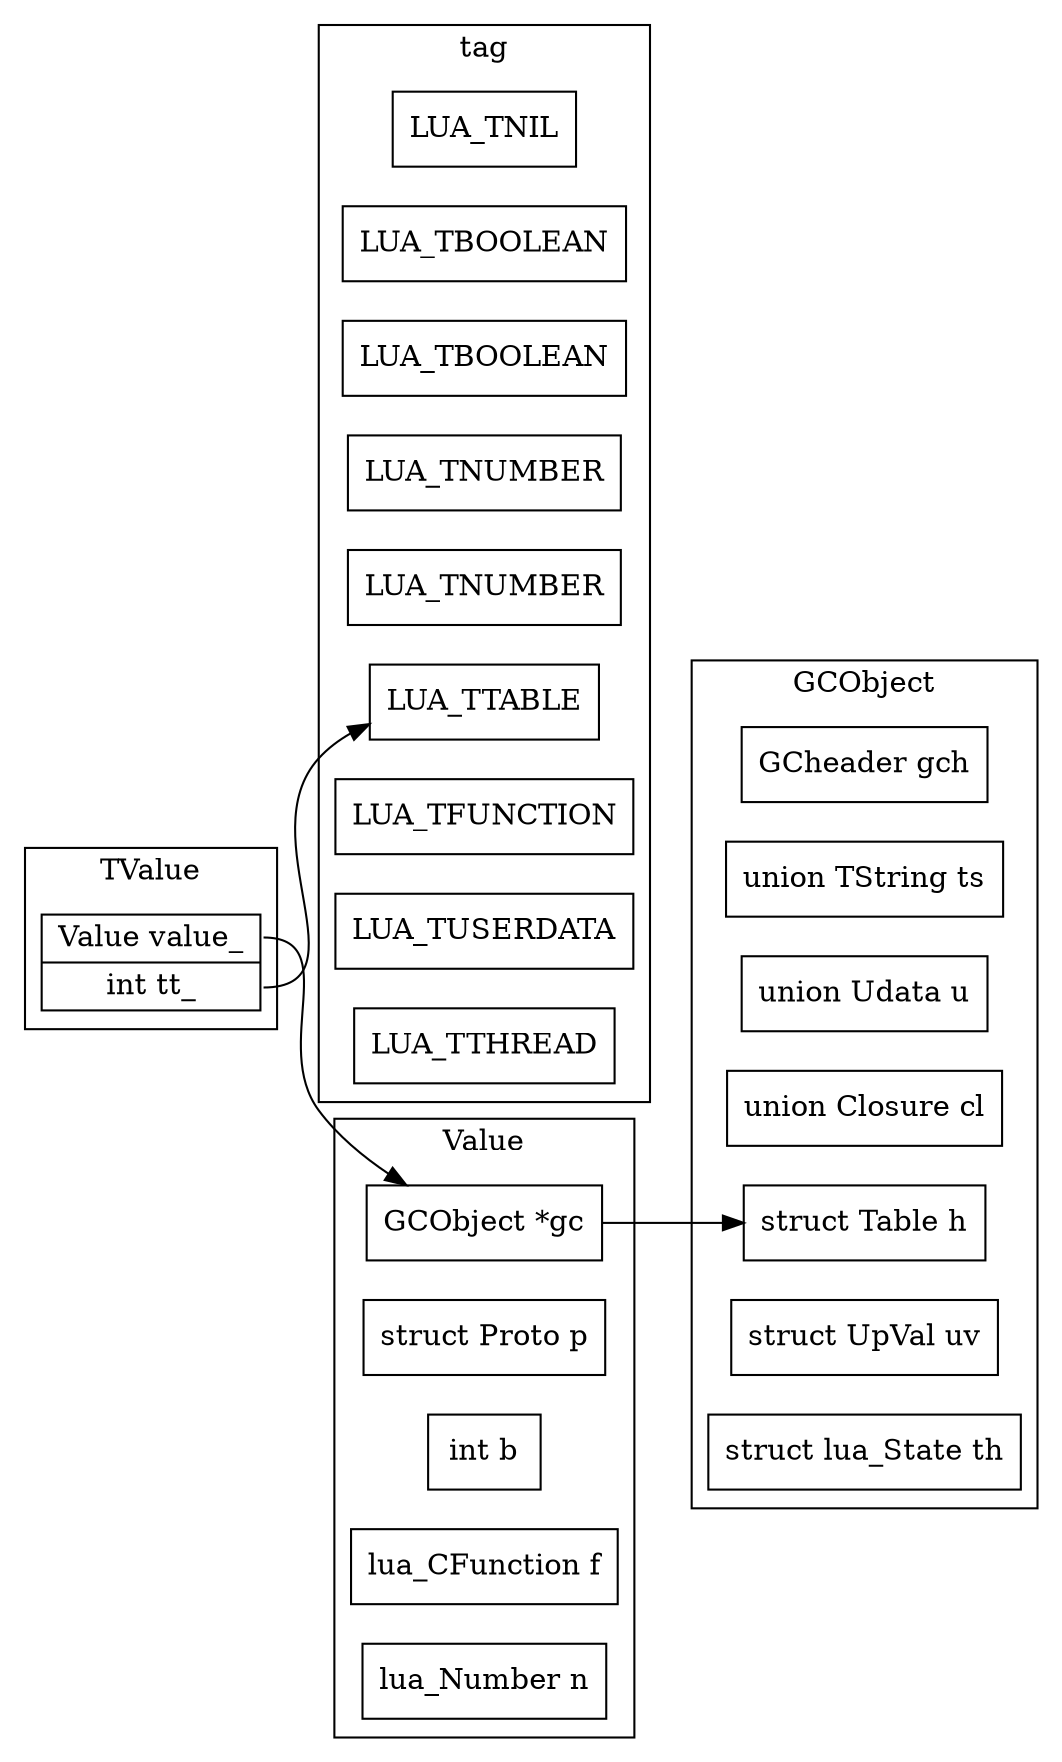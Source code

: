 digraph ds
{
rankdir = LR;
compound=true;

subgraph cluster_TValue
{
node[shape = record];
label = "TValue";
TValue[label = "<value> Value value_| <tag> int tt_"];
}

subgraph cluster_type
{
node[shape = record];
label = "tag";
nil[label = "LUA_TNIL"];
bool[label = "LUA_TBOOLEAN"];
lightuserdata[label = "LUA_TBOOLEAN"];
num[label = "LUA_TNUMBER"];
string[label = "LUA_TNUMBER"];
table[label = "LUA_TTABLE"];
func[label = "LUA_TFUNCTION"];
userdata[label = "LUA_TUSERDATA"];
thread[label = "LUA_TTHREAD"];
}

subgraph cluster_Value
{
node[shape = record];
label = "Value";
gc[label = "GCObject *gc"];
p[label = "void *p"];
b[label = "int b"];
f[label = "lua_CFunction f"];
n[label = "lua_Number n"];
}

subgraph cluster_GCObject
{
node[shape = record];
label = "GCObject";
gch[label = "GCheader gch"];
ts[label = "union TString ts"];
u[label = "union Udata u"];
cl[label = "union Closure cl"];
h[label = "struct Table h"];
p[label = "struct Proto p"];
uv[label = "struct UpVal uv"];
th[label = "struct lua_State th"];
}

TValue:tag -> table;
TValue:value-> gc;
gc -> h;
}


